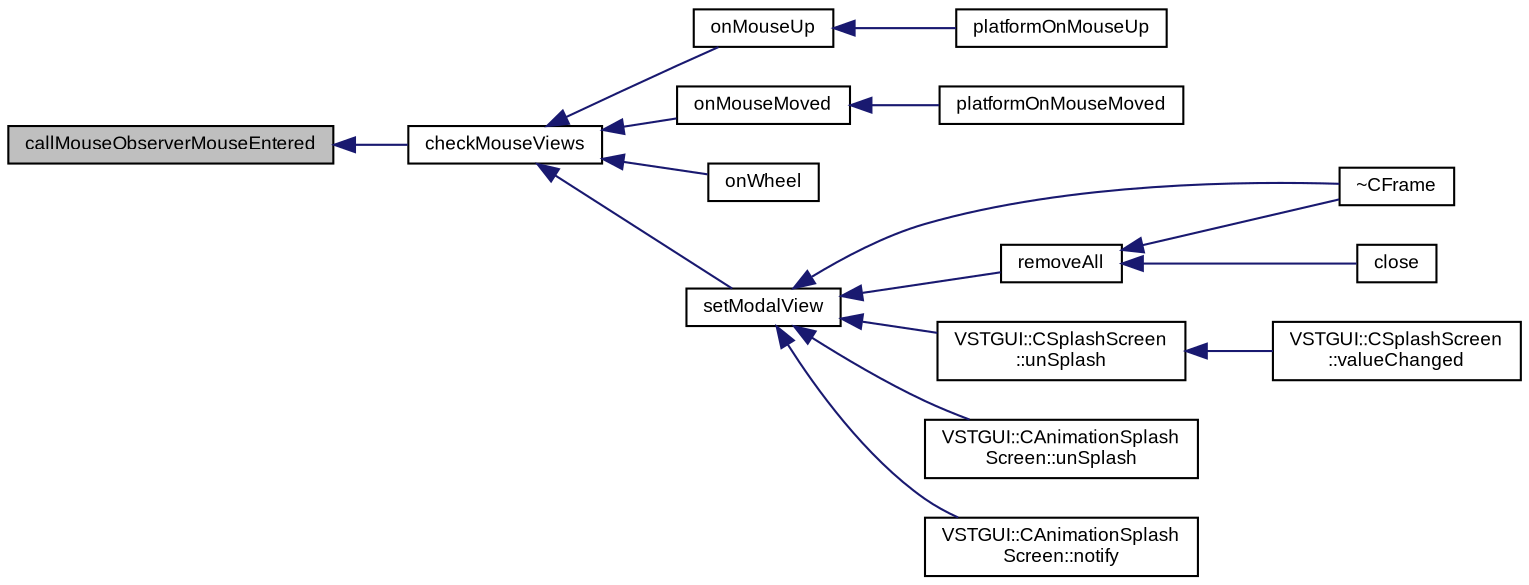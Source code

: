digraph "callMouseObserverMouseEntered"
{
  bgcolor="transparent";
  edge [fontname="Arial",fontsize="9",labelfontname="Arial",labelfontsize="9"];
  node [fontname="Arial",fontsize="9",shape=record];
  rankdir="LR";
  Node1 [label="callMouseObserverMouseEntered",height=0.2,width=0.4,color="black", fillcolor="grey75", style="filled" fontcolor="black"];
  Node1 -> Node2 [dir="back",color="midnightblue",fontsize="9",style="solid",fontname="Arial"];
  Node2 [label="checkMouseViews",height=0.2,width=0.4,color="black",URL="$class_v_s_t_g_u_i_1_1_c_frame.html#a83b0d2d4c489762aa768c5e16b0c72d0"];
  Node2 -> Node3 [dir="back",color="midnightblue",fontsize="9",style="solid",fontname="Arial"];
  Node3 [label="onMouseUp",height=0.2,width=0.4,color="black",URL="$class_v_s_t_g_u_i_1_1_c_frame.html#a25821e254b2ee5fabdda756c1c301fc0",tooltip="called when a mouse up event occurs "];
  Node3 -> Node4 [dir="back",color="midnightblue",fontsize="9",style="solid",fontname="Arial"];
  Node4 [label="platformOnMouseUp",height=0.2,width=0.4,color="black",URL="$class_v_s_t_g_u_i_1_1_c_frame.html#a0ce3c0d56e9d044ab559159dfdd1acf7"];
  Node2 -> Node5 [dir="back",color="midnightblue",fontsize="9",style="solid",fontname="Arial"];
  Node5 [label="onMouseMoved",height=0.2,width=0.4,color="black",URL="$class_v_s_t_g_u_i_1_1_c_frame.html#ac8855959285a9555faaa8b0313e07027",tooltip="called when a mouse move event occurs "];
  Node5 -> Node6 [dir="back",color="midnightblue",fontsize="9",style="solid",fontname="Arial"];
  Node6 [label="platformOnMouseMoved",height=0.2,width=0.4,color="black",URL="$class_v_s_t_g_u_i_1_1_c_frame.html#a51e758d815b647a1ec3e322d127c184d"];
  Node2 -> Node7 [dir="back",color="midnightblue",fontsize="9",style="solid",fontname="Arial"];
  Node7 [label="onWheel",height=0.2,width=0.4,color="black",URL="$class_v_s_t_g_u_i_1_1_c_frame.html#a6d88a500ad5bcf0664cffac0fc0adac2",tooltip="called if a mouse wheel event is happening over this view "];
  Node2 -> Node8 [dir="back",color="midnightblue",fontsize="9",style="solid",fontname="Arial"];
  Node8 [label="setModalView",height=0.2,width=0.4,color="black",URL="$class_v_s_t_g_u_i_1_1_c_frame.html#a8702ff2f7885f8d7a93bde675d32f1dc"];
  Node8 -> Node9 [dir="back",color="midnightblue",fontsize="9",style="solid",fontname="Arial"];
  Node9 [label="~CFrame",height=0.2,width=0.4,color="black",URL="$class_v_s_t_g_u_i_1_1_c_frame.html#ad1bf70520cdd1e1663d122f8a84d017b"];
  Node8 -> Node10 [dir="back",color="midnightblue",fontsize="9",style="solid",fontname="Arial"];
  Node10 [label="removeAll",height=0.2,width=0.4,color="black",URL="$class_v_s_t_g_u_i_1_1_c_frame.html#a58740e67e93e5e4e275439ae9f6a3c80",tooltip="remove all child views "];
  Node10 -> Node9 [dir="back",color="midnightblue",fontsize="9",style="solid",fontname="Arial"];
  Node10 -> Node11 [dir="back",color="midnightblue",fontsize="9",style="solid",fontname="Arial"];
  Node11 [label="close",height=0.2,width=0.4,color="black",URL="$class_v_s_t_g_u_i_1_1_c_frame.html#a5ae591df94fc66ccb85cbb6565368bca",tooltip="closes the frame and calls forget "];
  Node8 -> Node12 [dir="back",color="midnightblue",fontsize="9",style="solid",fontname="Arial"];
  Node12 [label="VSTGUI::CSplashScreen\l::unSplash",height=0.2,width=0.4,color="black",URL="$class_v_s_t_g_u_i_1_1_c_splash_screen.html#aa78e227bab14a431ebf84d338439b02b"];
  Node12 -> Node13 [dir="back",color="midnightblue",fontsize="9",style="solid",fontname="Arial"];
  Node13 [label="VSTGUI::CSplashScreen\l::valueChanged",height=0.2,width=0.4,color="black",URL="$class_v_s_t_g_u_i_1_1_c_splash_screen.html#a9e11979012090b0ff41c3f59aef6023d"];
  Node8 -> Node14 [dir="back",color="midnightblue",fontsize="9",style="solid",fontname="Arial"];
  Node14 [label="VSTGUI::CAnimationSplash\lScreen::unSplash",height=0.2,width=0.4,color="black",URL="$class_v_s_t_g_u_i_1_1_c_animation_splash_screen.html#aa78e227bab14a431ebf84d338439b02b"];
  Node8 -> Node15 [dir="back",color="midnightblue",fontsize="9",style="solid",fontname="Arial"];
  Node15 [label="VSTGUI::CAnimationSplash\lScreen::notify",height=0.2,width=0.4,color="black",URL="$class_v_s_t_g_u_i_1_1_c_animation_splash_screen.html#a15414e56ad0060f4b50f81ff44ad2a3e"];
}
